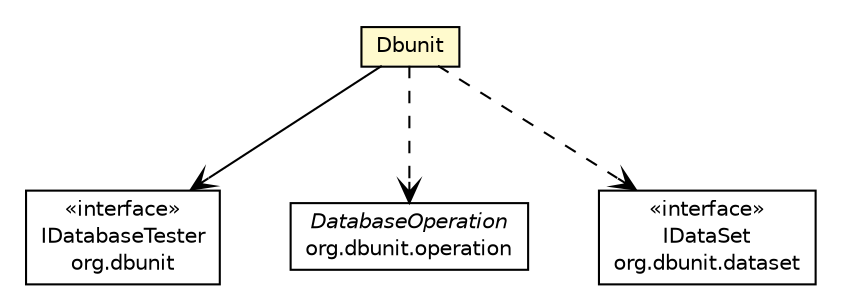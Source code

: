 #!/usr/local/bin/dot
#
# Class diagram 
# Generated by UMLGraph version R5_6_6-8-g8d7759 (http://www.umlgraph.org/)
#

digraph G {
	edge [fontname="Helvetica",fontsize=10,labelfontname="Helvetica",labelfontsize=10];
	node [fontname="Helvetica",fontsize=10,shape=plaintext];
	nodesep=0.25;
	ranksep=0.5;
	// org.dayatang.dbunit.Dbunit
	c465 [label=<<table title="org.dayatang.dbunit.Dbunit" border="0" cellborder="1" cellspacing="0" cellpadding="2" port="p" bgcolor="lemonChiffon" href="./Dbunit.html">
		<tr><td><table border="0" cellspacing="0" cellpadding="1">
<tr><td align="center" balign="center"> Dbunit </td></tr>
		</table></td></tr>
		</table>>, URL="./Dbunit.html", fontname="Helvetica", fontcolor="black", fontsize=10.0];
	// org.dayatang.dbunit.Dbunit NAVASSOC org.dbunit.IDatabaseTester
	c465:p -> c470:p [taillabel="", label=" "headlabel="", fontname="Helvetica", fontcolor="black", fontsize=10.0, color="black", arrowhead=open];
	// org.dayatang.dbunit.Dbunit DEPEND org.dbunit.operation.DatabaseOperation
	c465:p -> c471:p [taillabel="", label=" "headlabel="", fontname="Helvetica", fontcolor="black", fontsize=10.0, color="black", arrowhead=open, style=dashed];
	// org.dayatang.dbunit.Dbunit DEPEND org.dbunit.dataset.IDataSet
	c465:p -> c472:p [taillabel="", label=" "headlabel="", fontname="Helvetica", fontcolor="black", fontsize=10.0, color="black", arrowhead=open, style=dashed];
	// org.dbunit.operation.DatabaseOperation
	c471 [label=<<table title="org.dbunit.operation.DatabaseOperation" border="0" cellborder="1" cellspacing="0" cellpadding="2" port="p" href="http://java.sun.com/j2se/1.4.2/docs/api/org/dbunit/operation/DatabaseOperation.html">
		<tr><td><table border="0" cellspacing="0" cellpadding="1">
<tr><td align="center" balign="center"><font face="Helvetica-Oblique"> DatabaseOperation </font></td></tr>
<tr><td align="center" balign="center"> org.dbunit.operation </td></tr>
		</table></td></tr>
		</table>>, URL="http://java.sun.com/j2se/1.4.2/docs/api/org/dbunit/operation/DatabaseOperation.html", fontname="Helvetica", fontcolor="black", fontsize=10.0];
	// org.dbunit.dataset.IDataSet
	c472 [label=<<table title="org.dbunit.dataset.IDataSet" border="0" cellborder="1" cellspacing="0" cellpadding="2" port="p" href="http://java.sun.com/j2se/1.4.2/docs/api/org/dbunit/dataset/IDataSet.html">
		<tr><td><table border="0" cellspacing="0" cellpadding="1">
<tr><td align="center" balign="center"> &#171;interface&#187; </td></tr>
<tr><td align="center" balign="center"> IDataSet </td></tr>
<tr><td align="center" balign="center"> org.dbunit.dataset </td></tr>
		</table></td></tr>
		</table>>, URL="http://java.sun.com/j2se/1.4.2/docs/api/org/dbunit/dataset/IDataSet.html", fontname="Helvetica", fontcolor="black", fontsize=10.0];
	// org.dbunit.IDatabaseTester
	c470 [label=<<table title="org.dbunit.IDatabaseTester" border="0" cellborder="1" cellspacing="0" cellpadding="2" port="p" href="http://java.sun.com/j2se/1.4.2/docs/api/org/dbunit/IDatabaseTester.html">
		<tr><td><table border="0" cellspacing="0" cellpadding="1">
<tr><td align="center" balign="center"> &#171;interface&#187; </td></tr>
<tr><td align="center" balign="center"> IDatabaseTester </td></tr>
<tr><td align="center" balign="center"> org.dbunit </td></tr>
		</table></td></tr>
		</table>>, URL="http://java.sun.com/j2se/1.4.2/docs/api/org/dbunit/IDatabaseTester.html", fontname="Helvetica", fontcolor="black", fontsize=10.0];
}


